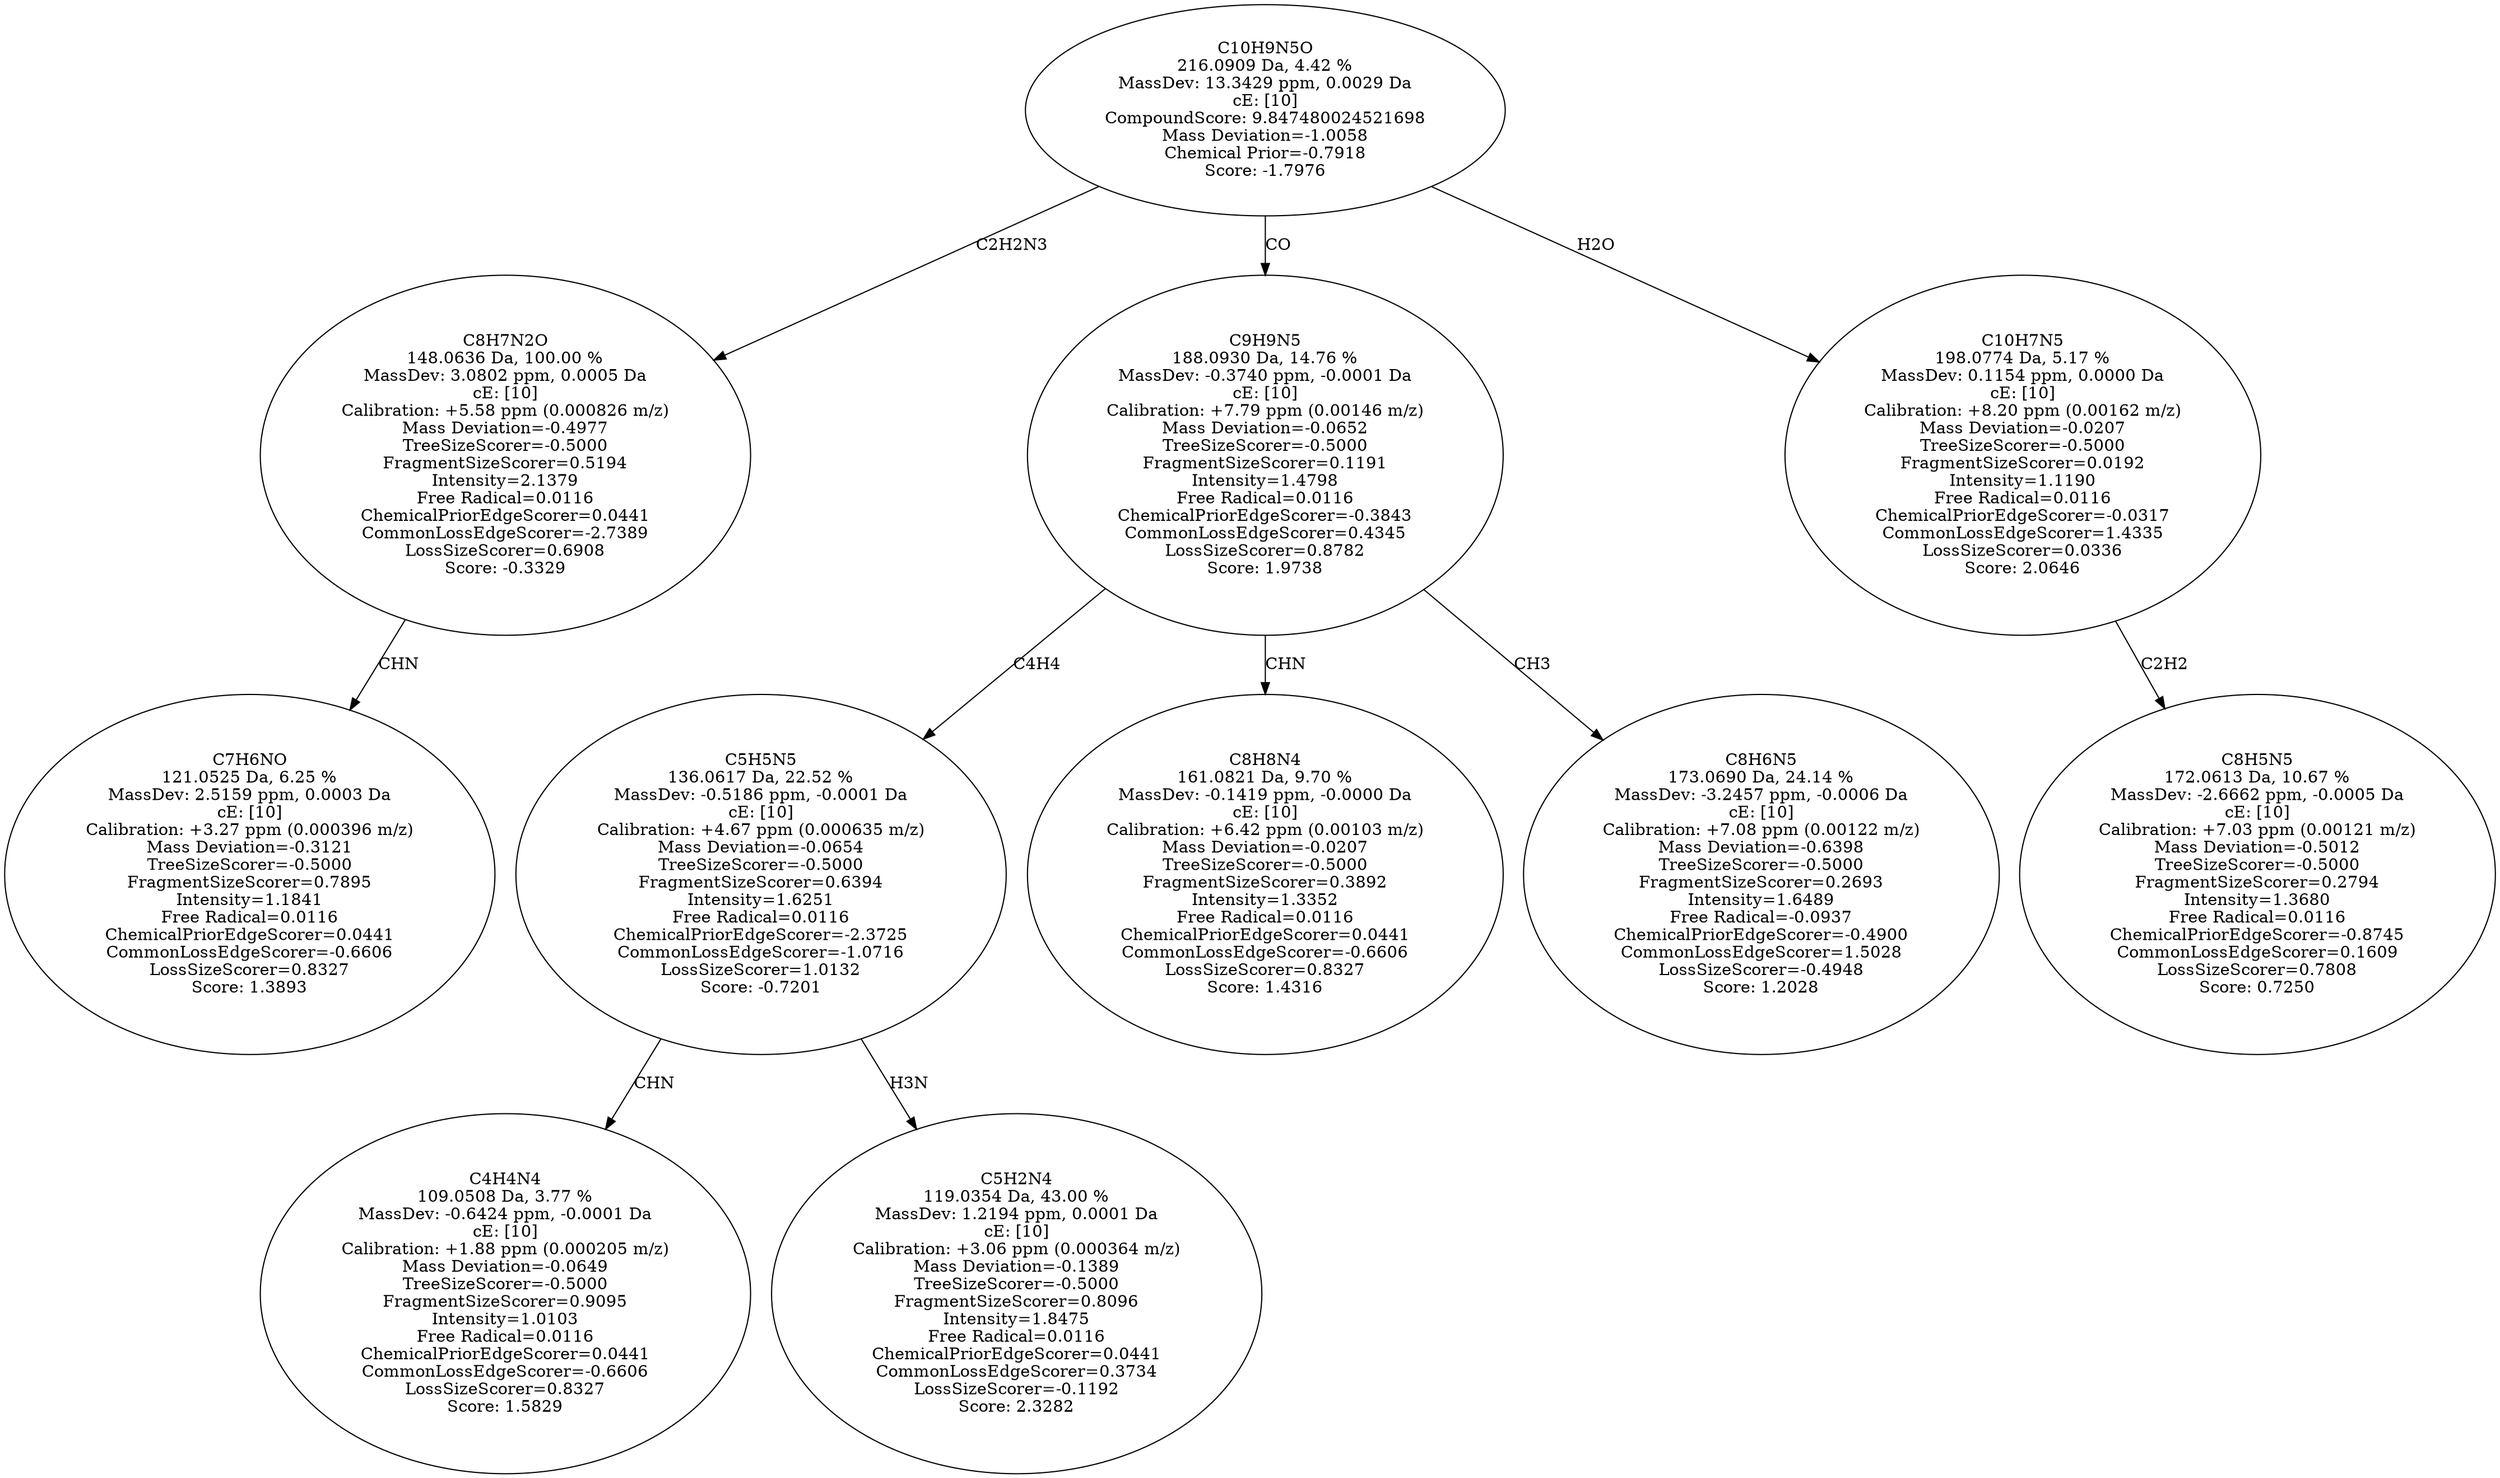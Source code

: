 strict digraph {
v1 [label="C7H6NO\n121.0525 Da, 6.25 %\nMassDev: 2.5159 ppm, 0.0003 Da\ncE: [10]\nCalibration: +3.27 ppm (0.000396 m/z)\nMass Deviation=-0.3121\nTreeSizeScorer=-0.5000\nFragmentSizeScorer=0.7895\nIntensity=1.1841\nFree Radical=0.0116\nChemicalPriorEdgeScorer=0.0441\nCommonLossEdgeScorer=-0.6606\nLossSizeScorer=0.8327\nScore: 1.3893"];
v2 [label="C8H7N2O\n148.0636 Da, 100.00 %\nMassDev: 3.0802 ppm, 0.0005 Da\ncE: [10]\nCalibration: +5.58 ppm (0.000826 m/z)\nMass Deviation=-0.4977\nTreeSizeScorer=-0.5000\nFragmentSizeScorer=0.5194\nIntensity=2.1379\nFree Radical=0.0116\nChemicalPriorEdgeScorer=0.0441\nCommonLossEdgeScorer=-2.7389\nLossSizeScorer=0.6908\nScore: -0.3329"];
v3 [label="C4H4N4\n109.0508 Da, 3.77 %\nMassDev: -0.6424 ppm, -0.0001 Da\ncE: [10]\nCalibration: +1.88 ppm (0.000205 m/z)\nMass Deviation=-0.0649\nTreeSizeScorer=-0.5000\nFragmentSizeScorer=0.9095\nIntensity=1.0103\nFree Radical=0.0116\nChemicalPriorEdgeScorer=0.0441\nCommonLossEdgeScorer=-0.6606\nLossSizeScorer=0.8327\nScore: 1.5829"];
v4 [label="C5H2N4\n119.0354 Da, 43.00 %\nMassDev: 1.2194 ppm, 0.0001 Da\ncE: [10]\nCalibration: +3.06 ppm (0.000364 m/z)\nMass Deviation=-0.1389\nTreeSizeScorer=-0.5000\nFragmentSizeScorer=0.8096\nIntensity=1.8475\nFree Radical=0.0116\nChemicalPriorEdgeScorer=0.0441\nCommonLossEdgeScorer=0.3734\nLossSizeScorer=-0.1192\nScore: 2.3282"];
v5 [label="C5H5N5\n136.0617 Da, 22.52 %\nMassDev: -0.5186 ppm, -0.0001 Da\ncE: [10]\nCalibration: +4.67 ppm (0.000635 m/z)\nMass Deviation=-0.0654\nTreeSizeScorer=-0.5000\nFragmentSizeScorer=0.6394\nIntensity=1.6251\nFree Radical=0.0116\nChemicalPriorEdgeScorer=-2.3725\nCommonLossEdgeScorer=-1.0716\nLossSizeScorer=1.0132\nScore: -0.7201"];
v6 [label="C8H8N4\n161.0821 Da, 9.70 %\nMassDev: -0.1419 ppm, -0.0000 Da\ncE: [10]\nCalibration: +6.42 ppm (0.00103 m/z)\nMass Deviation=-0.0207\nTreeSizeScorer=-0.5000\nFragmentSizeScorer=0.3892\nIntensity=1.3352\nFree Radical=0.0116\nChemicalPriorEdgeScorer=0.0441\nCommonLossEdgeScorer=-0.6606\nLossSizeScorer=0.8327\nScore: 1.4316"];
v7 [label="C8H6N5\n173.0690 Da, 24.14 %\nMassDev: -3.2457 ppm, -0.0006 Da\ncE: [10]\nCalibration: +7.08 ppm (0.00122 m/z)\nMass Deviation=-0.6398\nTreeSizeScorer=-0.5000\nFragmentSizeScorer=0.2693\nIntensity=1.6489\nFree Radical=-0.0937\nChemicalPriorEdgeScorer=-0.4900\nCommonLossEdgeScorer=1.5028\nLossSizeScorer=-0.4948\nScore: 1.2028"];
v8 [label="C9H9N5\n188.0930 Da, 14.76 %\nMassDev: -0.3740 ppm, -0.0001 Da\ncE: [10]\nCalibration: +7.79 ppm (0.00146 m/z)\nMass Deviation=-0.0652\nTreeSizeScorer=-0.5000\nFragmentSizeScorer=0.1191\nIntensity=1.4798\nFree Radical=0.0116\nChemicalPriorEdgeScorer=-0.3843\nCommonLossEdgeScorer=0.4345\nLossSizeScorer=0.8782\nScore: 1.9738"];
v9 [label="C8H5N5\n172.0613 Da, 10.67 %\nMassDev: -2.6662 ppm, -0.0005 Da\ncE: [10]\nCalibration: +7.03 ppm (0.00121 m/z)\nMass Deviation=-0.5012\nTreeSizeScorer=-0.5000\nFragmentSizeScorer=0.2794\nIntensity=1.3680\nFree Radical=0.0116\nChemicalPriorEdgeScorer=-0.8745\nCommonLossEdgeScorer=0.1609\nLossSizeScorer=0.7808\nScore: 0.7250"];
v10 [label="C10H7N5\n198.0774 Da, 5.17 %\nMassDev: 0.1154 ppm, 0.0000 Da\ncE: [10]\nCalibration: +8.20 ppm (0.00162 m/z)\nMass Deviation=-0.0207\nTreeSizeScorer=-0.5000\nFragmentSizeScorer=0.0192\nIntensity=1.1190\nFree Radical=0.0116\nChemicalPriorEdgeScorer=-0.0317\nCommonLossEdgeScorer=1.4335\nLossSizeScorer=0.0336\nScore: 2.0646"];
v11 [label="C10H9N5O\n216.0909 Da, 4.42 %\nMassDev: 13.3429 ppm, 0.0029 Da\ncE: [10]\nCompoundScore: 9.847480024521698\nMass Deviation=-1.0058\nChemical Prior=-0.7918\nScore: -1.7976"];
v2 -> v1 [label="CHN"];
v11 -> v2 [label="C2H2N3"];
v5 -> v3 [label="CHN"];
v5 -> v4 [label="H3N"];
v8 -> v5 [label="C4H4"];
v8 -> v6 [label="CHN"];
v8 -> v7 [label="CH3"];
v11 -> v8 [label="CO"];
v10 -> v9 [label="C2H2"];
v11 -> v10 [label="H2O"];
}
